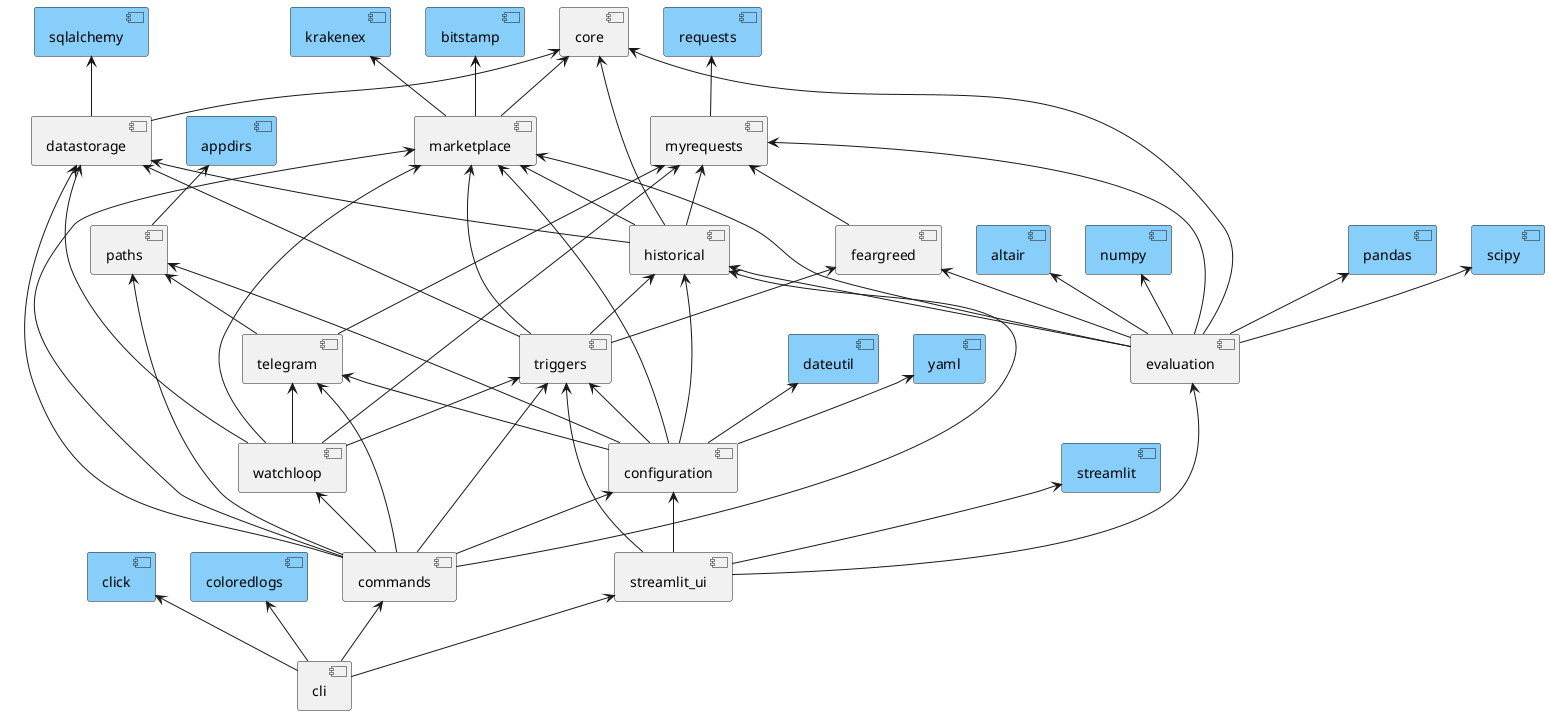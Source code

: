 @startuml

component altair #lightskyblue
component appdirs #lightskyblue
component bitstamp #lightskyblue
component click #lightskyblue
component coloredlogs #lightskyblue
component dateutil #lightskyblue
component krakenex #lightskyblue
component numpy #lightskyblue
component pandas #lightskyblue
component requests #lightskyblue
component scipy #lightskyblue
component sqlalchemy #lightskyblue
component streamlit #lightskyblue
component yaml #lightskyblue

component cli
component commands
component configuration
component core
component datastorage
component evaluation
component feargreed
component historical
component marketplace
component myrequests
component paths
component streamlit_ui
component telegram
component triggers
component watchloop

commands <-- cli
streamlit_ui <-- cli

click <-- cli
coloredlogs <-- cli

configuration <-- commands
datastorage <-- commands
historical <-- commands
marketplace <-- commands
paths <-- commands
telegram <-- commands
triggers <-- commands
watchloop <-- commands

historical <-- configuration
marketplace <-- configuration
paths <-- configuration
telegram <-- configuration
triggers <-- configuration

yaml <-- configuration
dateutil <-- configuration

core <-- datastorage

sqlalchemy <-- datastorage

core <-- evaluation
historical <-- evaluation
marketplace <-- evaluation
myrequests <-- evaluation
feargreed <-- evaluation

numpy <-- evaluation
pandas <-- evaluation
scipy <-- evaluation
altair <-- evaluation

myrequests <-- feargreed

core <-- historical
datastorage <-- historical
marketplace <-- historical
myrequests <-- historical

core <-- marketplace

bitstamp <-- marketplace
krakenex <-- marketplace

requests <-- myrequests

appdirs <-- paths

configuration <-- streamlit_ui
evaluation <-- streamlit_ui
triggers <-- streamlit_ui

streamlit <-- streamlit_ui

myrequests <-- telegram
paths <-- telegram

datastorage <-- triggers
feargreed <-- triggers
historical <-- triggers
marketplace <-- triggers

datastorage <-- watchloop
marketplace <-- watchloop
myrequests <-- watchloop
telegram <-- watchloop
triggers <-- watchloop

@enduml
